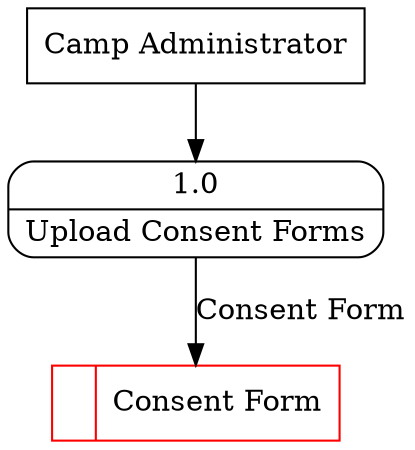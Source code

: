 digraph dfd2{ 
node[shape=record]
200 [label="<f0>  |<f1> Consent Form " color=red];
201 [label="Camp Administrator" shape=box];
202 [label="{<f0> 1.0|<f1> Upload Consent Forms }" shape=Mrecord];
201 -> 202
202 -> 200 [label="Consent Form"]
}